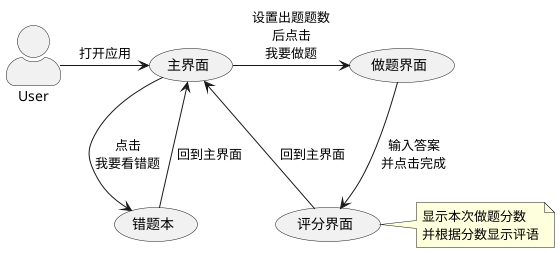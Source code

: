 @startuml
skinparam actorStyle awesome
:User: -> (main):打开应用
"主界面" as (main)
"做题界面" as (zuoti)
"错题本" as (cuoti)
"评分界面" as (pinfen)
note right of (pinfen) : 显示本次做题分数\n并根据分数显示评语
(main) -> (zuoti):设置出题题数\n后点击\n我要做题
(main) --> (cuoti):点击\n我要看错题
(zuoti) --> (pinfen):输入答案\n并点击完成
(pinfen) -> (main):回到主界面
(cuoti) -> (main):回到主界面
@enduml

